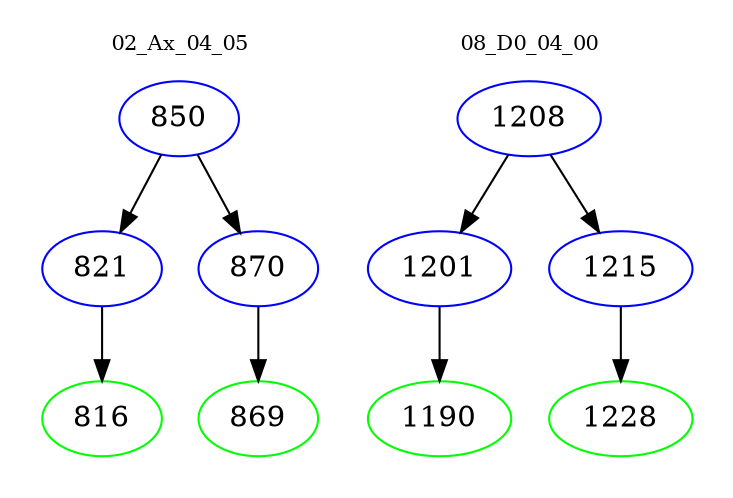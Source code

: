 digraph{
subgraph cluster_0 {
color = white
label = "02_Ax_04_05";
fontsize=10;
T0_850 [label="850", color="blue"]
T0_850 -> T0_821 [color="black"]
T0_821 [label="821", color="blue"]
T0_821 -> T0_816 [color="black"]
T0_816 [label="816", color="green"]
T0_850 -> T0_870 [color="black"]
T0_870 [label="870", color="blue"]
T0_870 -> T0_869 [color="black"]
T0_869 [label="869", color="green"]
}
subgraph cluster_1 {
color = white
label = "08_D0_04_00";
fontsize=10;
T1_1208 [label="1208", color="blue"]
T1_1208 -> T1_1201 [color="black"]
T1_1201 [label="1201", color="blue"]
T1_1201 -> T1_1190 [color="black"]
T1_1190 [label="1190", color="green"]
T1_1208 -> T1_1215 [color="black"]
T1_1215 [label="1215", color="blue"]
T1_1215 -> T1_1228 [color="black"]
T1_1228 [label="1228", color="green"]
}
}
